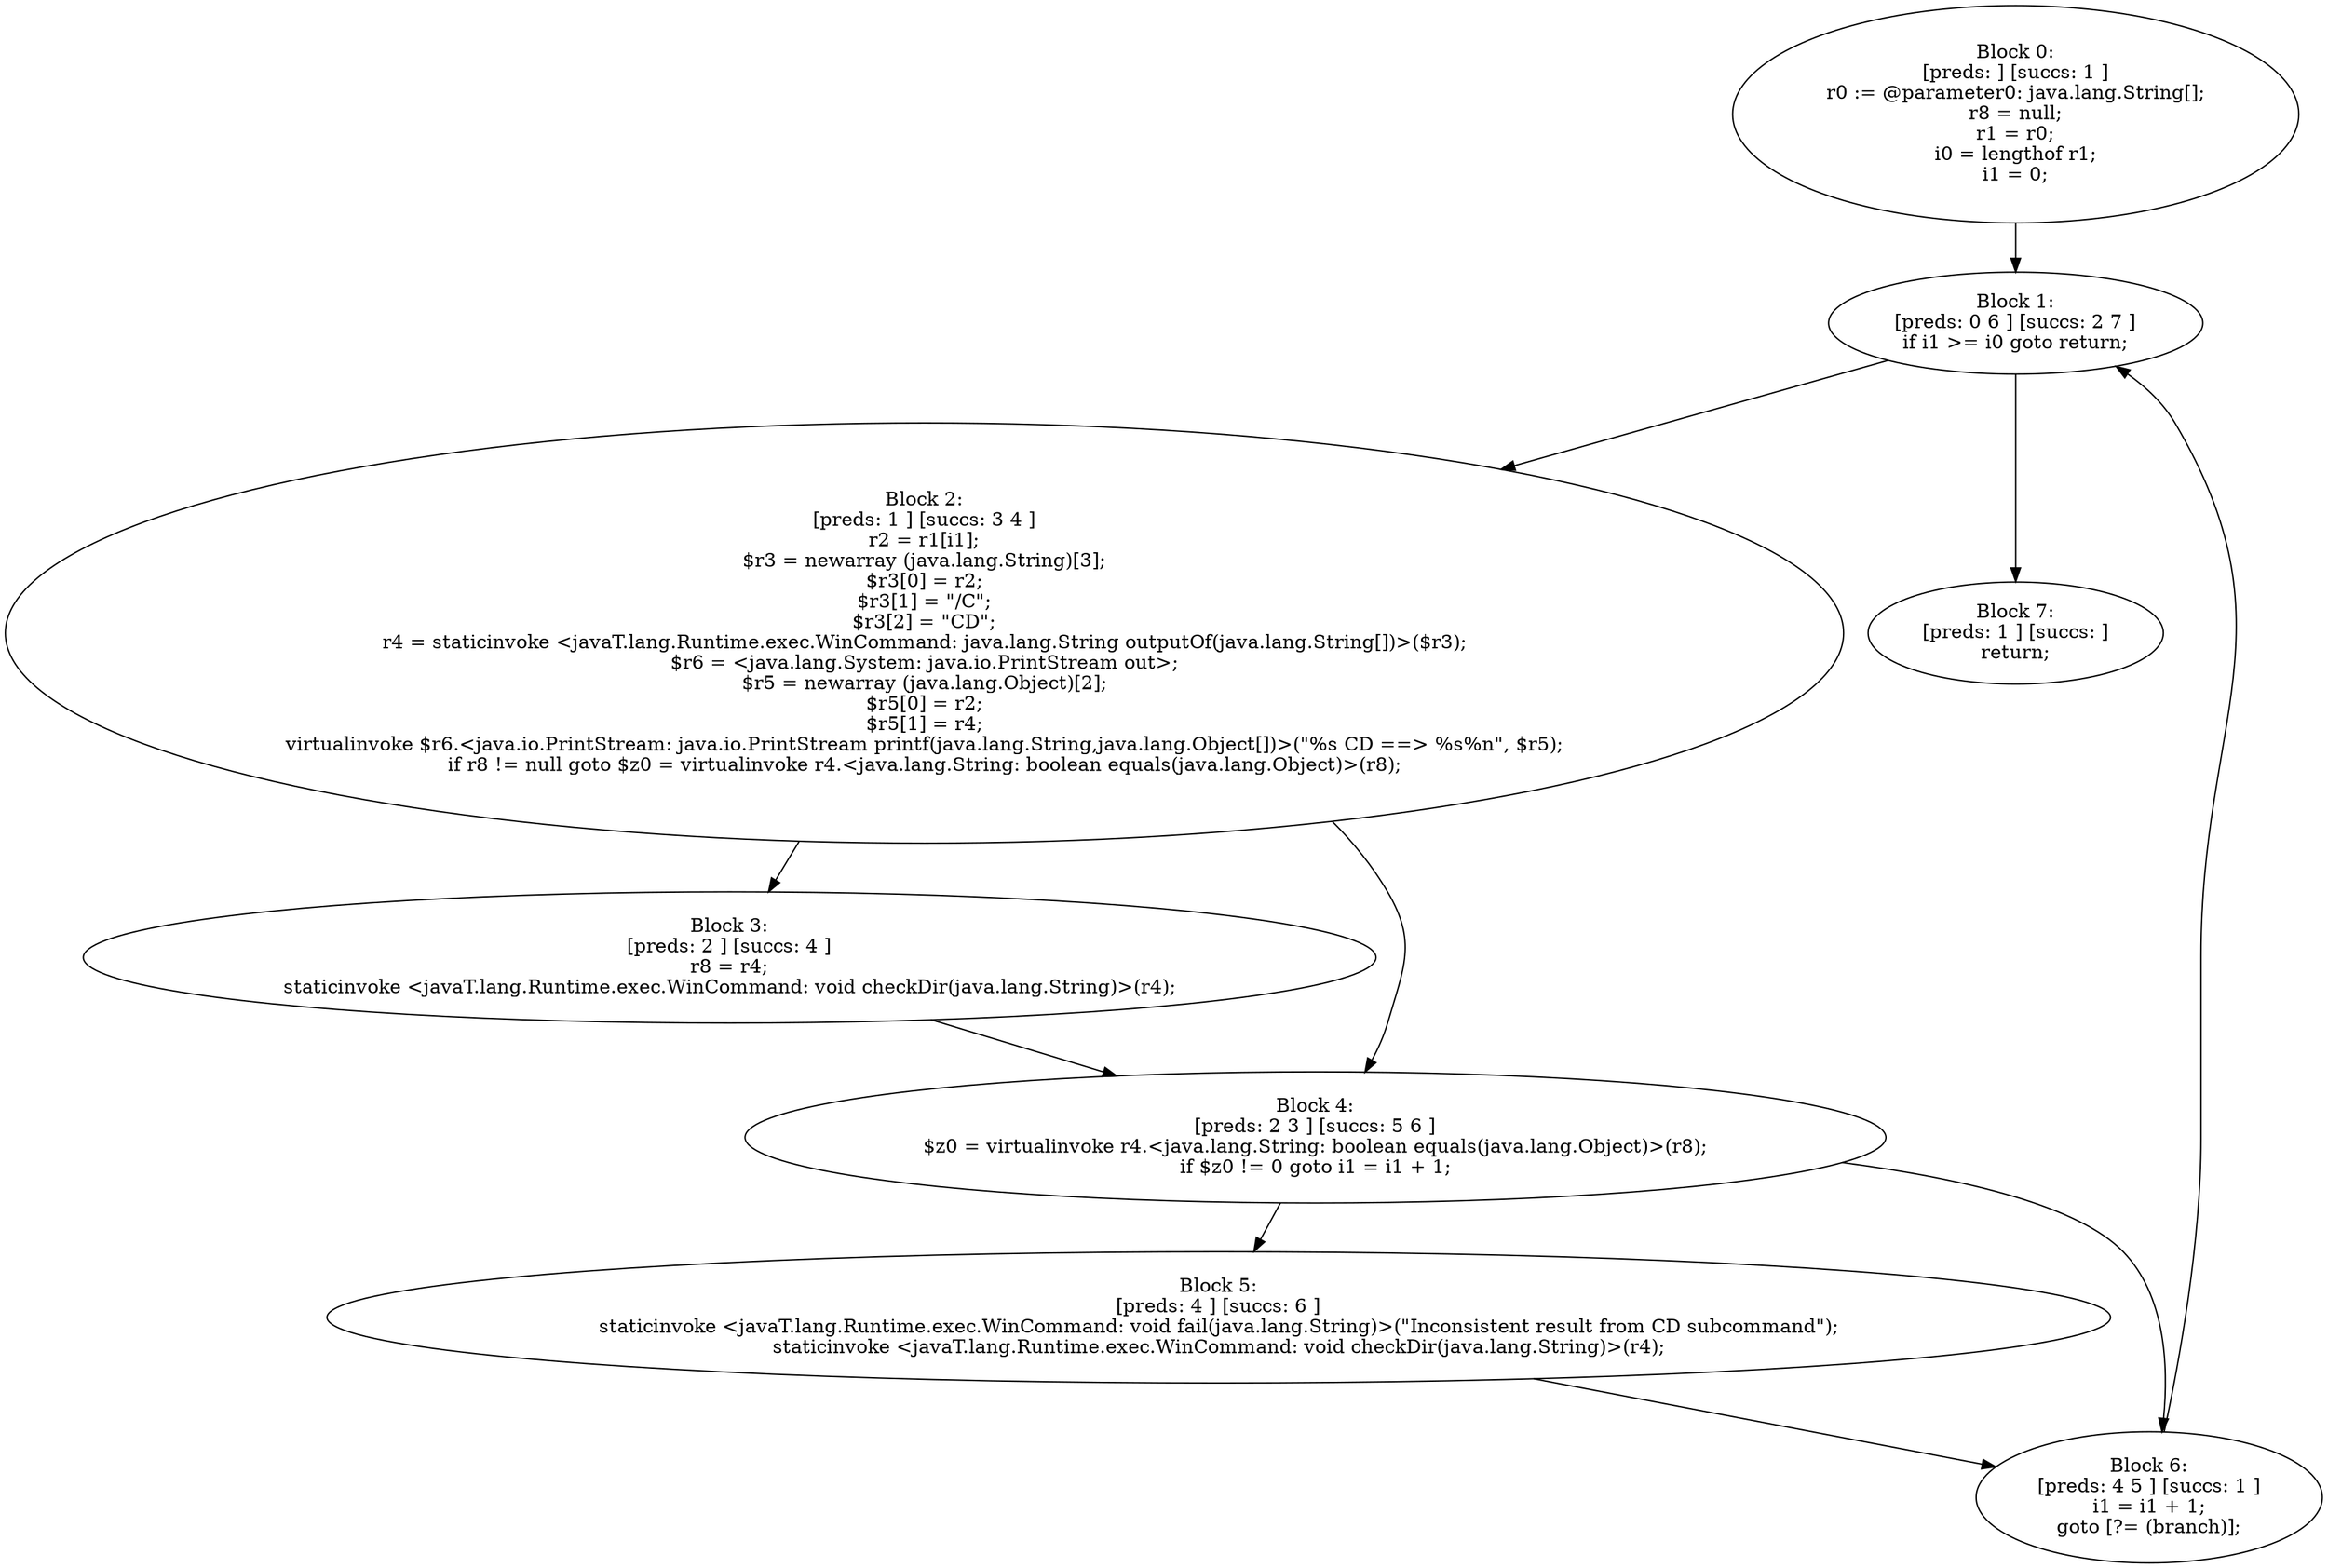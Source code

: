 digraph "unitGraph" {
    "Block 0:
[preds: ] [succs: 1 ]
r0 := @parameter0: java.lang.String[];
r8 = null;
r1 = r0;
i0 = lengthof r1;
i1 = 0;
"
    "Block 1:
[preds: 0 6 ] [succs: 2 7 ]
if i1 >= i0 goto return;
"
    "Block 2:
[preds: 1 ] [succs: 3 4 ]
r2 = r1[i1];
$r3 = newarray (java.lang.String)[3];
$r3[0] = r2;
$r3[1] = \"/C\";
$r3[2] = \"CD\";
r4 = staticinvoke <javaT.lang.Runtime.exec.WinCommand: java.lang.String outputOf(java.lang.String[])>($r3);
$r6 = <java.lang.System: java.io.PrintStream out>;
$r5 = newarray (java.lang.Object)[2];
$r5[0] = r2;
$r5[1] = r4;
virtualinvoke $r6.<java.io.PrintStream: java.io.PrintStream printf(java.lang.String,java.lang.Object[])>(\"%s CD ==> %s%n\", $r5);
if r8 != null goto $z0 = virtualinvoke r4.<java.lang.String: boolean equals(java.lang.Object)>(r8);
"
    "Block 3:
[preds: 2 ] [succs: 4 ]
r8 = r4;
staticinvoke <javaT.lang.Runtime.exec.WinCommand: void checkDir(java.lang.String)>(r4);
"
    "Block 4:
[preds: 2 3 ] [succs: 5 6 ]
$z0 = virtualinvoke r4.<java.lang.String: boolean equals(java.lang.Object)>(r8);
if $z0 != 0 goto i1 = i1 + 1;
"
    "Block 5:
[preds: 4 ] [succs: 6 ]
staticinvoke <javaT.lang.Runtime.exec.WinCommand: void fail(java.lang.String)>(\"Inconsistent result from CD subcommand\");
staticinvoke <javaT.lang.Runtime.exec.WinCommand: void checkDir(java.lang.String)>(r4);
"
    "Block 6:
[preds: 4 5 ] [succs: 1 ]
i1 = i1 + 1;
goto [?= (branch)];
"
    "Block 7:
[preds: 1 ] [succs: ]
return;
"
    "Block 0:
[preds: ] [succs: 1 ]
r0 := @parameter0: java.lang.String[];
r8 = null;
r1 = r0;
i0 = lengthof r1;
i1 = 0;
"->"Block 1:
[preds: 0 6 ] [succs: 2 7 ]
if i1 >= i0 goto return;
";
    "Block 1:
[preds: 0 6 ] [succs: 2 7 ]
if i1 >= i0 goto return;
"->"Block 2:
[preds: 1 ] [succs: 3 4 ]
r2 = r1[i1];
$r3 = newarray (java.lang.String)[3];
$r3[0] = r2;
$r3[1] = \"/C\";
$r3[2] = \"CD\";
r4 = staticinvoke <javaT.lang.Runtime.exec.WinCommand: java.lang.String outputOf(java.lang.String[])>($r3);
$r6 = <java.lang.System: java.io.PrintStream out>;
$r5 = newarray (java.lang.Object)[2];
$r5[0] = r2;
$r5[1] = r4;
virtualinvoke $r6.<java.io.PrintStream: java.io.PrintStream printf(java.lang.String,java.lang.Object[])>(\"%s CD ==> %s%n\", $r5);
if r8 != null goto $z0 = virtualinvoke r4.<java.lang.String: boolean equals(java.lang.Object)>(r8);
";
    "Block 1:
[preds: 0 6 ] [succs: 2 7 ]
if i1 >= i0 goto return;
"->"Block 7:
[preds: 1 ] [succs: ]
return;
";
    "Block 2:
[preds: 1 ] [succs: 3 4 ]
r2 = r1[i1];
$r3 = newarray (java.lang.String)[3];
$r3[0] = r2;
$r3[1] = \"/C\";
$r3[2] = \"CD\";
r4 = staticinvoke <javaT.lang.Runtime.exec.WinCommand: java.lang.String outputOf(java.lang.String[])>($r3);
$r6 = <java.lang.System: java.io.PrintStream out>;
$r5 = newarray (java.lang.Object)[2];
$r5[0] = r2;
$r5[1] = r4;
virtualinvoke $r6.<java.io.PrintStream: java.io.PrintStream printf(java.lang.String,java.lang.Object[])>(\"%s CD ==> %s%n\", $r5);
if r8 != null goto $z0 = virtualinvoke r4.<java.lang.String: boolean equals(java.lang.Object)>(r8);
"->"Block 3:
[preds: 2 ] [succs: 4 ]
r8 = r4;
staticinvoke <javaT.lang.Runtime.exec.WinCommand: void checkDir(java.lang.String)>(r4);
";
    "Block 2:
[preds: 1 ] [succs: 3 4 ]
r2 = r1[i1];
$r3 = newarray (java.lang.String)[3];
$r3[0] = r2;
$r3[1] = \"/C\";
$r3[2] = \"CD\";
r4 = staticinvoke <javaT.lang.Runtime.exec.WinCommand: java.lang.String outputOf(java.lang.String[])>($r3);
$r6 = <java.lang.System: java.io.PrintStream out>;
$r5 = newarray (java.lang.Object)[2];
$r5[0] = r2;
$r5[1] = r4;
virtualinvoke $r6.<java.io.PrintStream: java.io.PrintStream printf(java.lang.String,java.lang.Object[])>(\"%s CD ==> %s%n\", $r5);
if r8 != null goto $z0 = virtualinvoke r4.<java.lang.String: boolean equals(java.lang.Object)>(r8);
"->"Block 4:
[preds: 2 3 ] [succs: 5 6 ]
$z0 = virtualinvoke r4.<java.lang.String: boolean equals(java.lang.Object)>(r8);
if $z0 != 0 goto i1 = i1 + 1;
";
    "Block 3:
[preds: 2 ] [succs: 4 ]
r8 = r4;
staticinvoke <javaT.lang.Runtime.exec.WinCommand: void checkDir(java.lang.String)>(r4);
"->"Block 4:
[preds: 2 3 ] [succs: 5 6 ]
$z0 = virtualinvoke r4.<java.lang.String: boolean equals(java.lang.Object)>(r8);
if $z0 != 0 goto i1 = i1 + 1;
";
    "Block 4:
[preds: 2 3 ] [succs: 5 6 ]
$z0 = virtualinvoke r4.<java.lang.String: boolean equals(java.lang.Object)>(r8);
if $z0 != 0 goto i1 = i1 + 1;
"->"Block 5:
[preds: 4 ] [succs: 6 ]
staticinvoke <javaT.lang.Runtime.exec.WinCommand: void fail(java.lang.String)>(\"Inconsistent result from CD subcommand\");
staticinvoke <javaT.lang.Runtime.exec.WinCommand: void checkDir(java.lang.String)>(r4);
";
    "Block 4:
[preds: 2 3 ] [succs: 5 6 ]
$z0 = virtualinvoke r4.<java.lang.String: boolean equals(java.lang.Object)>(r8);
if $z0 != 0 goto i1 = i1 + 1;
"->"Block 6:
[preds: 4 5 ] [succs: 1 ]
i1 = i1 + 1;
goto [?= (branch)];
";
    "Block 5:
[preds: 4 ] [succs: 6 ]
staticinvoke <javaT.lang.Runtime.exec.WinCommand: void fail(java.lang.String)>(\"Inconsistent result from CD subcommand\");
staticinvoke <javaT.lang.Runtime.exec.WinCommand: void checkDir(java.lang.String)>(r4);
"->"Block 6:
[preds: 4 5 ] [succs: 1 ]
i1 = i1 + 1;
goto [?= (branch)];
";
    "Block 6:
[preds: 4 5 ] [succs: 1 ]
i1 = i1 + 1;
goto [?= (branch)];
"->"Block 1:
[preds: 0 6 ] [succs: 2 7 ]
if i1 >= i0 goto return;
";
}
